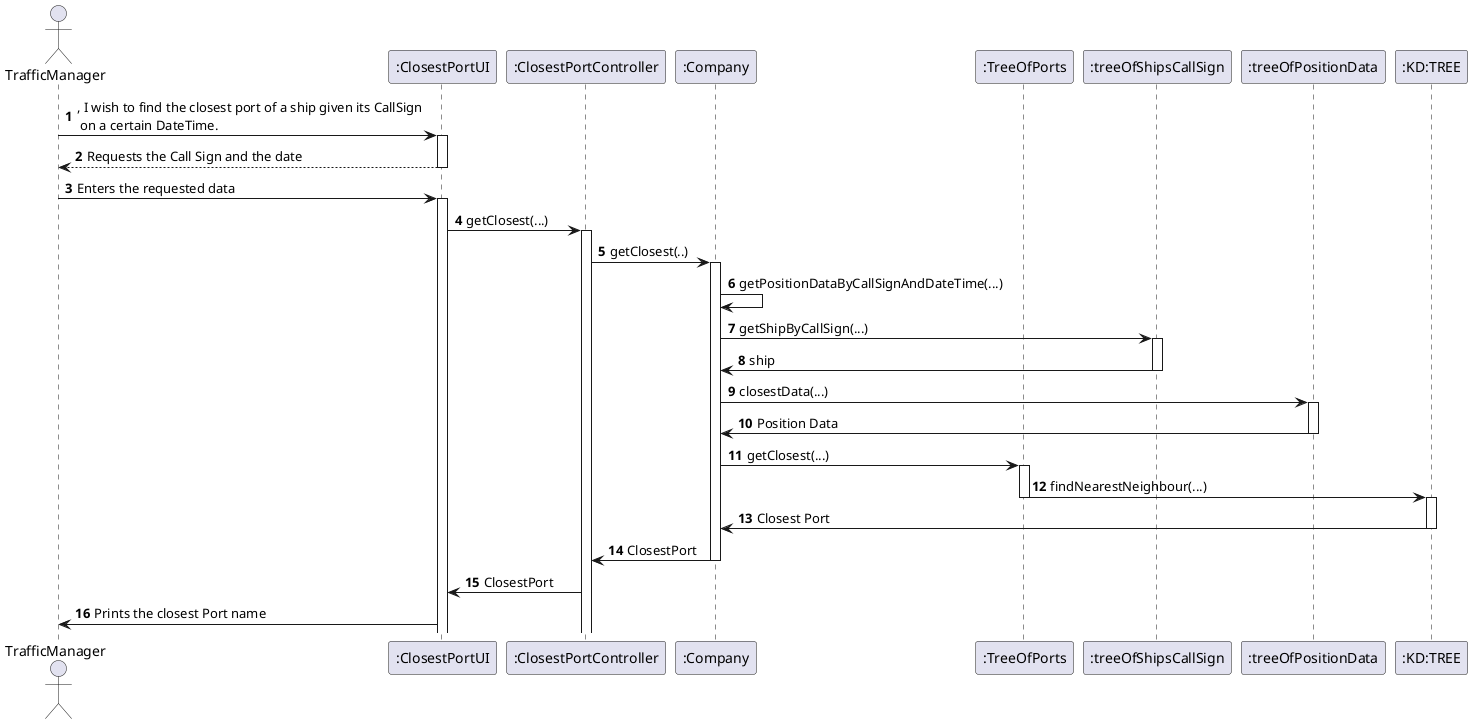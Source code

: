 @startuml
'https://plantuml.com/sequence-diagram

autonumber

actor       TrafficManager             as TM
participant    ":ClosestPortUI"         as UI
participant    ":ClosestPortController" as CTRL
participant    ":Company"              as Company
participant    ":TreeOfPorts"   as TreeOfPorts
participant    ":treeOfShipsCallSign"   as treeOfShipsCallSign
participant    ":treeOfPositionData"   as TreeOfPositionData
participant    ":KD:TREE"   as KD

TM -> UI : , I wish to find the closest port of a ship given its CallSign \n on a certain DateTime.
activate UI
UI --> TM: Requests the Call Sign and the date
deactivate UI

TM -> UI : Enters the requested data
activate UI

UI -> CTRL : getClosest(...)
activate CTRL
CTRL -> Company : getClosest(..)
activate Company
Company -> Company : getPositionDataByCallSignAndDateTime(...)
Company -> treeOfShipsCallSign : getShipByCallSign(...)
activate treeOfShipsCallSign
treeOfShipsCallSign -> Company : ship
deactivate treeOfShipsCallSign
Company -> TreeOfPositionData : closestData(...)
activate TreeOfPositionData
TreeOfPositionData -> Company : Position Data
deactivate TreeOfPositionData
Company -> TreeOfPorts : getClosest(...)
activate TreeOfPorts
TreeOfPorts -> KD : findNearestNeighbour(...)
deactivate TreeOfPorts
activate KD
KD -> Company : Closest Port
deactivate KD
Company -> CTRL : ClosestPort
deactivate Company
CTRL -> UI : ClosestPort
UI -> TM : Prints the closest Port name

@enduml